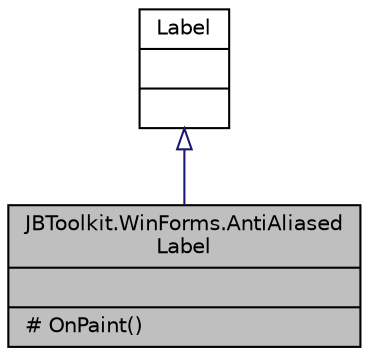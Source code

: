 digraph "JBToolkit.WinForms.AntiAliasedLabel"
{
 // LATEX_PDF_SIZE
  edge [fontname="Helvetica",fontsize="10",labelfontname="Helvetica",labelfontsize="10"];
  node [fontname="Helvetica",fontsize="10",shape=record];
  Node1 [label="{JBToolkit.WinForms.AntiAliased\lLabel\n||# OnPaint()\l}",height=0.2,width=0.4,color="black", fillcolor="grey75", style="filled", fontcolor="black",tooltip="Adds better anti-aliasing to a label for better visuals Warning: Can look fuzzy when used in certain ..."];
  Node2 -> Node1 [dir="back",color="midnightblue",fontsize="10",style="solid",arrowtail="onormal",fontname="Helvetica"];
  Node2 [label="{Label\n||}",height=0.2,width=0.4,color="black", fillcolor="white", style="filled",URL="$d9/d06/class_label.html",tooltip=" "];
}
